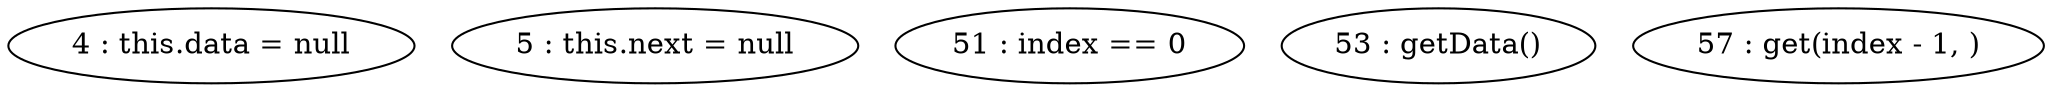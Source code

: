 digraph G {
"4 : this.data = null"
"5 : this.next = null"
"51 : index == 0"
"53 : getData()"
"57 : get(index - 1, )"
}